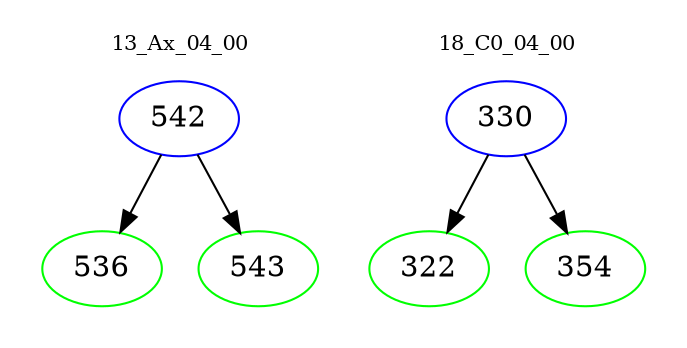 digraph{
subgraph cluster_0 {
color = white
label = "13_Ax_04_00";
fontsize=10;
T0_542 [label="542", color="blue"]
T0_542 -> T0_536 [color="black"]
T0_536 [label="536", color="green"]
T0_542 -> T0_543 [color="black"]
T0_543 [label="543", color="green"]
}
subgraph cluster_1 {
color = white
label = "18_C0_04_00";
fontsize=10;
T1_330 [label="330", color="blue"]
T1_330 -> T1_322 [color="black"]
T1_322 [label="322", color="green"]
T1_330 -> T1_354 [color="black"]
T1_354 [label="354", color="green"]
}
}
